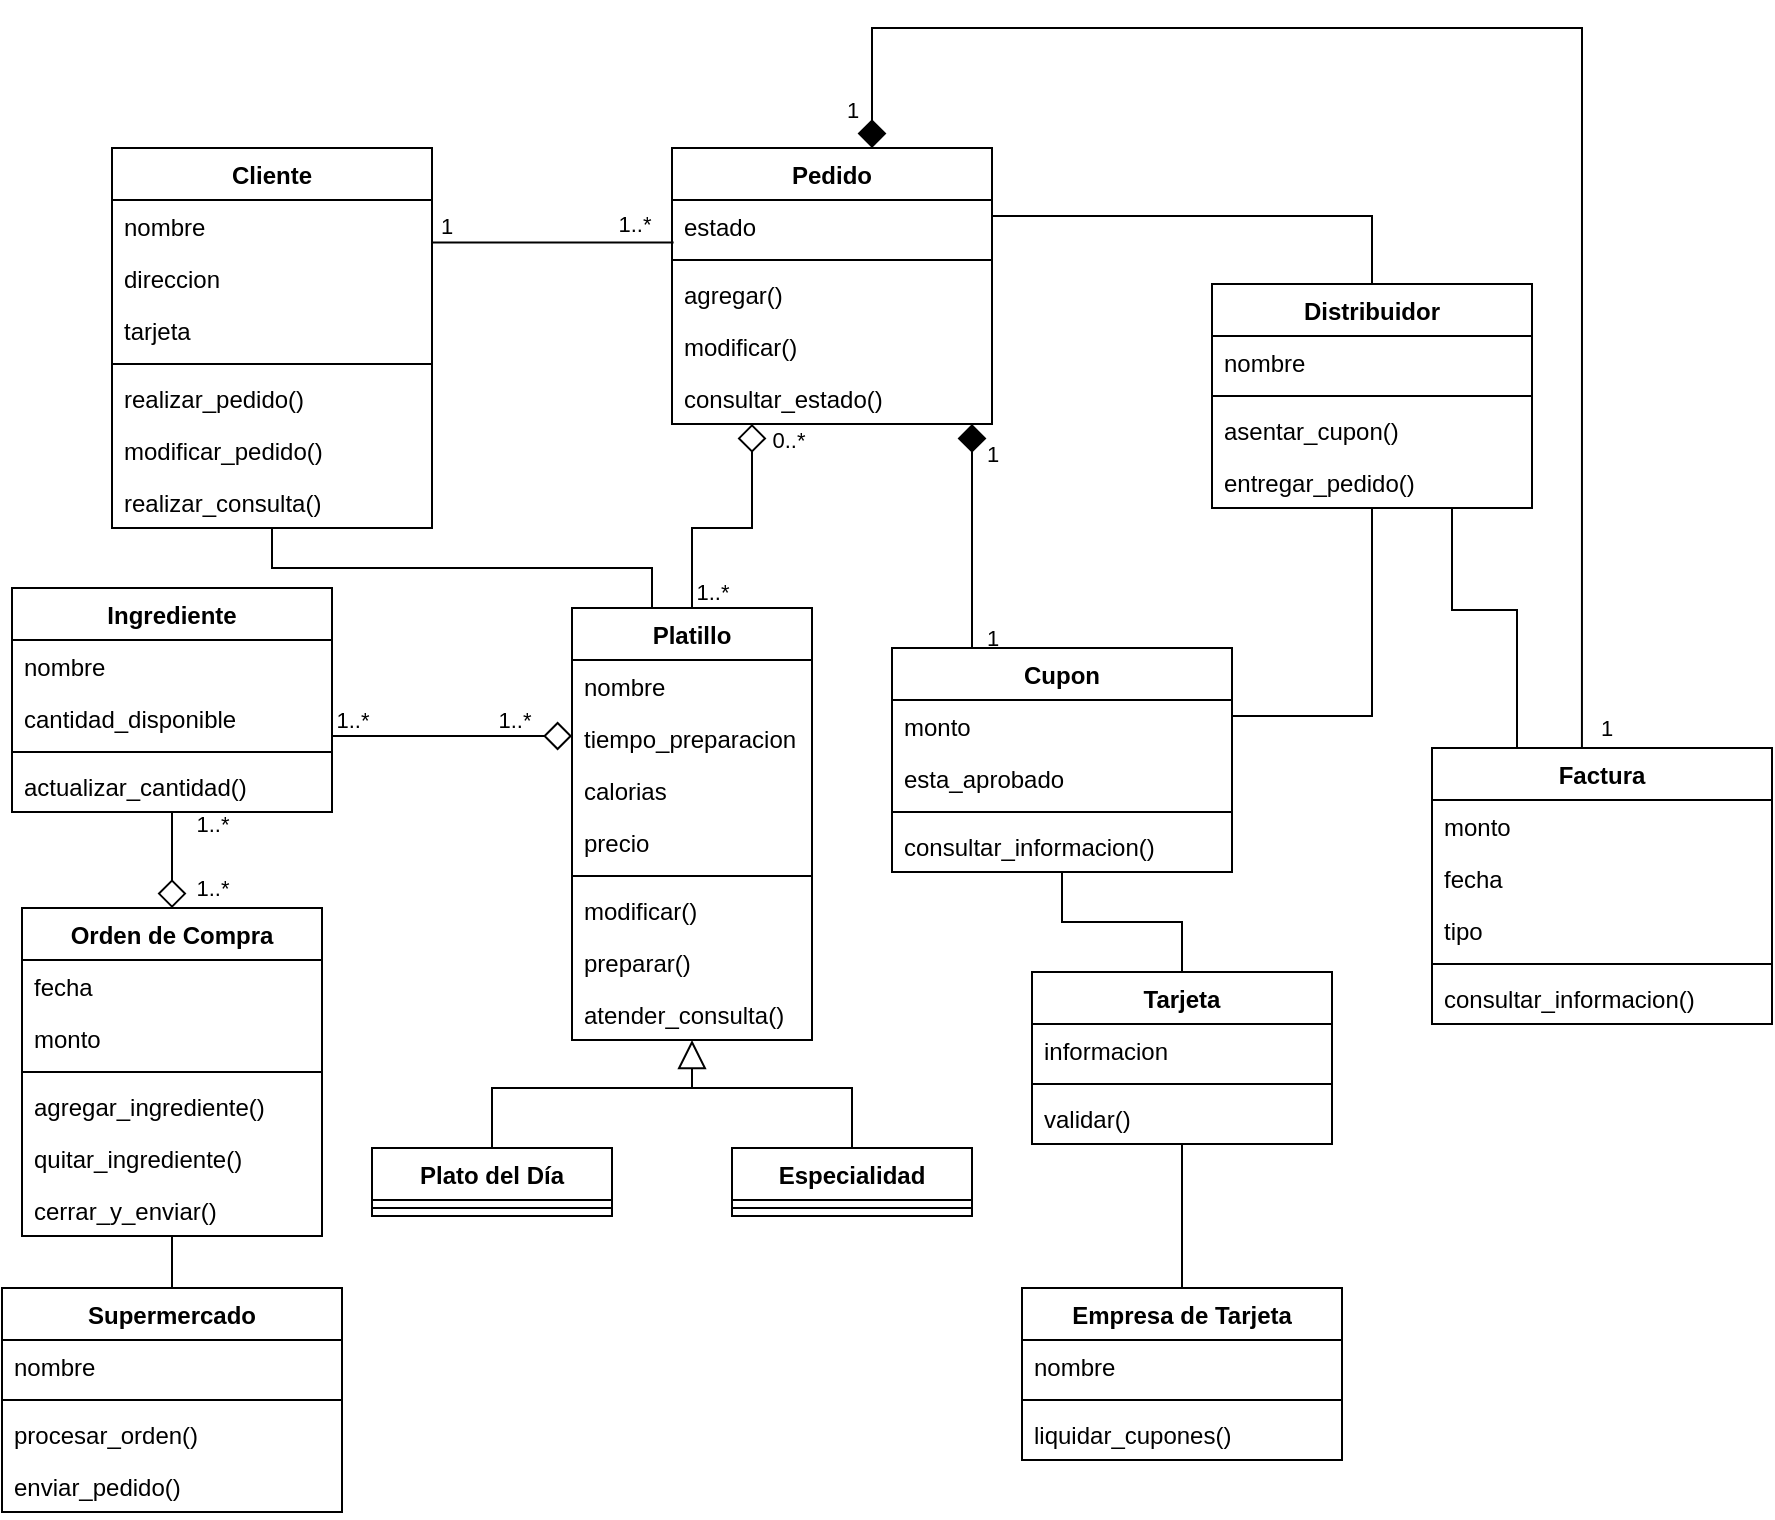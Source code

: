 <mxfile version="13.9.9" type="device"><diagram id="4DIhjRtqW6QSHBKM0Tel" name="Page-1"><mxGraphModel dx="1635" dy="1918" grid="1" gridSize="10" guides="1" tooltips="1" connect="1" arrows="1" fold="1" page="1" pageScale="1" pageWidth="827" pageHeight="1169" math="0" shadow="0"><root><mxCell id="0"/><mxCell id="1" parent="0"/><mxCell id="qEK_nYYu9i1ggIHY3u9y-6" style="edgeStyle=orthogonalEdgeStyle;rounded=0;orthogonalLoop=1;jettySize=auto;html=1;endArrow=none;endFill=0;entryX=0.005;entryY=0.818;entryDx=0;entryDy=0;entryPerimeter=0;" parent="1" source="qU4Oq_mSzWkF3VptIo1u-21" target="q-6HoOmabYp_H9T_xtLy-69" edge="1"><mxGeometry relative="1" as="geometry"><Array as="points"><mxPoint x="300" y="47"/></Array></mxGeometry></mxCell><mxCell id="qEK_nYYu9i1ggIHY3u9y-27" value="1" style="edgeLabel;html=1;align=center;verticalAlign=middle;resizable=0;points=[];" parent="qEK_nYYu9i1ggIHY3u9y-6" vertex="1" connectable="0"><mxGeometry x="-0.308" relative="1" as="geometry"><mxPoint x="-34.83" y="-9" as="offset"/></mxGeometry></mxCell><mxCell id="qEK_nYYu9i1ggIHY3u9y-28" value="1..*" style="edgeLabel;html=1;align=center;verticalAlign=middle;resizable=0;points=[];" parent="qEK_nYYu9i1ggIHY3u9y-6" vertex="1" connectable="0"><mxGeometry x="0.663" y="1" relative="1" as="geometry"><mxPoint x="0.5" y="-8.92" as="offset"/></mxGeometry></mxCell><mxCell id="qEK_nYYu9i1ggIHY3u9y-22" style="edgeStyle=orthogonalEdgeStyle;rounded=0;orthogonalLoop=1;jettySize=auto;html=1;startArrow=none;startFill=0;startSize=12;endArrow=none;endFill=0;strokeWidth=1;" parent="1" source="qU4Oq_mSzWkF3VptIo1u-21" target="qU4Oq_mSzWkF3VptIo1u-98" edge="1"><mxGeometry relative="1" as="geometry"><Array as="points"><mxPoint x="160" y="210"/><mxPoint x="350" y="210"/></Array></mxGeometry></mxCell><mxCell id="qU4Oq_mSzWkF3VptIo1u-21" value="Cliente" style="swimlane;fontStyle=1;align=center;verticalAlign=top;childLayout=stackLayout;horizontal=1;startSize=26;horizontalStack=0;resizeParent=1;resizeParentMax=0;resizeLast=0;collapsible=1;marginBottom=0;" parent="1" vertex="1"><mxGeometry x="80" width="160" height="190" as="geometry"><mxRectangle x="50" y="30" width="70" height="26" as="alternateBounds"/></mxGeometry></mxCell><mxCell id="q-6HoOmabYp_H9T_xtLy-76" value="nombre" style="text;strokeColor=none;fillColor=none;align=left;verticalAlign=top;spacingLeft=4;spacingRight=4;overflow=hidden;rotatable=0;points=[[0,0.5],[1,0.5]];portConstraint=eastwest;" vertex="1" parent="qU4Oq_mSzWkF3VptIo1u-21"><mxGeometry y="26" width="160" height="26" as="geometry"/></mxCell><mxCell id="q-6HoOmabYp_H9T_xtLy-77" value="direccion" style="text;strokeColor=none;fillColor=none;align=left;verticalAlign=top;spacingLeft=4;spacingRight=4;overflow=hidden;rotatable=0;points=[[0,0.5],[1,0.5]];portConstraint=eastwest;" vertex="1" parent="qU4Oq_mSzWkF3VptIo1u-21"><mxGeometry y="52" width="160" height="26" as="geometry"/></mxCell><mxCell id="q-6HoOmabYp_H9T_xtLy-78" value="tarjeta" style="text;strokeColor=none;fillColor=none;align=left;verticalAlign=top;spacingLeft=4;spacingRight=4;overflow=hidden;rotatable=0;points=[[0,0.5],[1,0.5]];portConstraint=eastwest;" vertex="1" parent="qU4Oq_mSzWkF3VptIo1u-21"><mxGeometry y="78" width="160" height="26" as="geometry"/></mxCell><mxCell id="qU4Oq_mSzWkF3VptIo1u-23" value="" style="line;strokeWidth=1;fillColor=none;align=left;verticalAlign=middle;spacingTop=-1;spacingLeft=3;spacingRight=3;rotatable=0;labelPosition=right;points=[];portConstraint=eastwest;" parent="qU4Oq_mSzWkF3VptIo1u-21" vertex="1"><mxGeometry y="104" width="160" height="8" as="geometry"/></mxCell><mxCell id="q-6HoOmabYp_H9T_xtLy-73" value="realizar_pedido()" style="text;strokeColor=none;fillColor=none;align=left;verticalAlign=top;spacingLeft=4;spacingRight=4;overflow=hidden;rotatable=0;points=[[0,0.5],[1,0.5]];portConstraint=eastwest;" vertex="1" parent="qU4Oq_mSzWkF3VptIo1u-21"><mxGeometry y="112" width="160" height="26" as="geometry"/></mxCell><mxCell id="q-6HoOmabYp_H9T_xtLy-74" value="modificar_pedido()" style="text;strokeColor=none;fillColor=none;align=left;verticalAlign=top;spacingLeft=4;spacingRight=4;overflow=hidden;rotatable=0;points=[[0,0.5],[1,0.5]];portConstraint=eastwest;" vertex="1" parent="qU4Oq_mSzWkF3VptIo1u-21"><mxGeometry y="138" width="160" height="26" as="geometry"/></mxCell><mxCell id="q-6HoOmabYp_H9T_xtLy-75" value="realizar_consulta()" style="text;strokeColor=none;fillColor=none;align=left;verticalAlign=top;spacingLeft=4;spacingRight=4;overflow=hidden;rotatable=0;points=[[0,0.5],[1,0.5]];portConstraint=eastwest;" vertex="1" parent="qU4Oq_mSzWkF3VptIo1u-21"><mxGeometry y="164" width="160" height="26" as="geometry"/></mxCell><mxCell id="qU4Oq_mSzWkF3VptIo1u-38" value="Empresa de Tarjeta" style="swimlane;fontStyle=1;align=center;verticalAlign=top;childLayout=stackLayout;horizontal=1;startSize=26;horizontalStack=0;resizeParent=1;resizeParentMax=0;resizeLast=0;collapsible=1;marginBottom=0;" parent="1" vertex="1"><mxGeometry x="535" y="570" width="160" height="86" as="geometry"><mxRectangle x="50" y="30" width="70" height="26" as="alternateBounds"/></mxGeometry></mxCell><mxCell id="q-6HoOmabYp_H9T_xtLy-83" value="nombre" style="text;strokeColor=none;fillColor=none;align=left;verticalAlign=top;spacingLeft=4;spacingRight=4;overflow=hidden;rotatable=0;points=[[0,0.5],[1,0.5]];portConstraint=eastwest;" vertex="1" parent="qU4Oq_mSzWkF3VptIo1u-38"><mxGeometry y="26" width="160" height="26" as="geometry"/></mxCell><mxCell id="qU4Oq_mSzWkF3VptIo1u-39" value="" style="line;strokeWidth=1;fillColor=none;align=left;verticalAlign=middle;spacingTop=-1;spacingLeft=3;spacingRight=3;rotatable=0;labelPosition=right;points=[];portConstraint=eastwest;" parent="qU4Oq_mSzWkF3VptIo1u-38" vertex="1"><mxGeometry y="52" width="160" height="8" as="geometry"/></mxCell><mxCell id="qU4Oq_mSzWkF3VptIo1u-50" value="liquidar_cupones()" style="text;strokeColor=none;fillColor=none;align=left;verticalAlign=top;spacingLeft=4;spacingRight=4;overflow=hidden;rotatable=0;points=[[0,0.5],[1,0.5]];portConstraint=eastwest;" parent="qU4Oq_mSzWkF3VptIo1u-38" vertex="1"><mxGeometry y="60" width="160" height="26" as="geometry"/></mxCell><mxCell id="qEK_nYYu9i1ggIHY3u9y-18" style="edgeStyle=orthogonalEdgeStyle;rounded=0;orthogonalLoop=1;jettySize=auto;html=1;startArrow=diamond;startFill=0;startSize=12;endArrow=none;endFill=0;strokeWidth=1;exitX=0.5;exitY=0;exitDx=0;exitDy=0;" parent="1" source="q-6HoOmabYp_H9T_xtLy-5" target="qEK_nYYu9i1ggIHY3u9y-1" edge="1"><mxGeometry relative="1" as="geometry"/></mxCell><mxCell id="q-6HoOmabYp_H9T_xtLy-30" value="1..*" style="edgeLabel;html=1;align=center;verticalAlign=middle;resizable=0;points=[];" vertex="1" connectable="0" parent="qEK_nYYu9i1ggIHY3u9y-18"><mxGeometry x="-0.066" y="1" relative="1" as="geometry"><mxPoint x="21" y="14.4" as="offset"/></mxGeometry></mxCell><mxCell id="q-6HoOmabYp_H9T_xtLy-32" value="1..*" style="edgeLabel;html=1;align=center;verticalAlign=middle;resizable=0;points=[];" vertex="1" connectable="0" parent="qEK_nYYu9i1ggIHY3u9y-18"><mxGeometry x="0.786" relative="1" as="geometry"><mxPoint x="20" as="offset"/></mxGeometry></mxCell><mxCell id="qU4Oq_mSzWkF3VptIo1u-42" value="Supermercado" style="swimlane;fontStyle=1;align=center;verticalAlign=top;childLayout=stackLayout;horizontal=1;startSize=26;horizontalStack=0;resizeParent=1;resizeParentMax=0;resizeLast=0;collapsible=1;marginBottom=0;" parent="1" vertex="1"><mxGeometry x="25" y="570" width="170" height="112" as="geometry"><mxRectangle x="50" y="30" width="70" height="26" as="alternateBounds"/></mxGeometry></mxCell><mxCell id="q-6HoOmabYp_H9T_xtLy-82" value="nombre" style="text;strokeColor=none;fillColor=none;align=left;verticalAlign=top;spacingLeft=4;spacingRight=4;overflow=hidden;rotatable=0;points=[[0,0.5],[1,0.5]];portConstraint=eastwest;" vertex="1" parent="qU4Oq_mSzWkF3VptIo1u-42"><mxGeometry y="26" width="170" height="26" as="geometry"/></mxCell><mxCell id="qU4Oq_mSzWkF3VptIo1u-43" value="" style="line;strokeWidth=1;fillColor=none;align=left;verticalAlign=middle;spacingTop=-1;spacingLeft=3;spacingRight=3;rotatable=0;labelPosition=right;points=[];portConstraint=eastwest;" parent="qU4Oq_mSzWkF3VptIo1u-42" vertex="1"><mxGeometry y="52" width="170" height="8" as="geometry"/></mxCell><mxCell id="qU4Oq_mSzWkF3VptIo1u-45" value="procesar_orden()" style="text;strokeColor=none;fillColor=none;align=left;verticalAlign=top;spacingLeft=4;spacingRight=4;overflow=hidden;rotatable=0;points=[[0,0.5],[1,0.5]];portConstraint=eastwest;" parent="qU4Oq_mSzWkF3VptIo1u-42" vertex="1"><mxGeometry y="60" width="170" height="26" as="geometry"/></mxCell><mxCell id="q-6HoOmabYp_H9T_xtLy-26" value="enviar_pedido()" style="text;strokeColor=none;fillColor=none;align=left;verticalAlign=top;spacingLeft=4;spacingRight=4;overflow=hidden;rotatable=0;points=[[0,0.5],[1,0.5]];portConstraint=eastwest;" vertex="1" parent="qU4Oq_mSzWkF3VptIo1u-42"><mxGeometry y="86" width="170" height="26" as="geometry"/></mxCell><mxCell id="q-6HoOmabYp_H9T_xtLy-60" style="edgeStyle=orthogonalEdgeStyle;rounded=0;orthogonalLoop=1;jettySize=auto;html=1;entryX=0.25;entryY=0;entryDx=0;entryDy=0;startArrow=none;startFill=0;startSize=12;endArrow=none;endFill=0;" edge="1" parent="1" source="qU4Oq_mSzWkF3VptIo1u-46" target="qEK_nYYu9i1ggIHY3u9y-10"><mxGeometry relative="1" as="geometry"><Array as="points"><mxPoint x="750" y="231"/><mxPoint x="783" y="231"/></Array></mxGeometry></mxCell><mxCell id="qU4Oq_mSzWkF3VptIo1u-46" value="Distribuidor" style="swimlane;fontStyle=1;align=center;verticalAlign=top;childLayout=stackLayout;horizontal=1;startSize=26;horizontalStack=0;resizeParent=1;resizeParentMax=0;resizeLast=0;collapsible=1;marginBottom=0;" parent="1" vertex="1"><mxGeometry x="630" y="68" width="160" height="112" as="geometry"><mxRectangle x="50" y="30" width="70" height="26" as="alternateBounds"/></mxGeometry></mxCell><mxCell id="q-6HoOmabYp_H9T_xtLy-62" value="nombre" style="text;strokeColor=none;fillColor=none;align=left;verticalAlign=top;spacingLeft=4;spacingRight=4;overflow=hidden;rotatable=0;points=[[0,0.5],[1,0.5]];portConstraint=eastwest;" vertex="1" parent="qU4Oq_mSzWkF3VptIo1u-46"><mxGeometry y="26" width="160" height="26" as="geometry"/></mxCell><mxCell id="qU4Oq_mSzWkF3VptIo1u-47" value="" style="line;strokeWidth=1;fillColor=none;align=left;verticalAlign=middle;spacingTop=-1;spacingLeft=3;spacingRight=3;rotatable=0;labelPosition=right;points=[];portConstraint=eastwest;" parent="qU4Oq_mSzWkF3VptIo1u-46" vertex="1"><mxGeometry y="52" width="160" height="8" as="geometry"/></mxCell><mxCell id="qU4Oq_mSzWkF3VptIo1u-51" value="asentar_cupon()" style="text;strokeColor=none;fillColor=none;align=left;verticalAlign=top;spacingLeft=4;spacingRight=4;overflow=hidden;rotatable=0;points=[[0,0.5],[1,0.5]];portConstraint=eastwest;" parent="qU4Oq_mSzWkF3VptIo1u-46" vertex="1"><mxGeometry y="60" width="160" height="26" as="geometry"/></mxCell><mxCell id="q-6HoOmabYp_H9T_xtLy-61" value="entregar_pedido()" style="text;strokeColor=none;fillColor=none;align=left;verticalAlign=top;spacingLeft=4;spacingRight=4;overflow=hidden;rotatable=0;points=[[0,0.5],[1,0.5]];portConstraint=eastwest;" vertex="1" parent="qU4Oq_mSzWkF3VptIo1u-46"><mxGeometry y="86" width="160" height="26" as="geometry"/></mxCell><mxCell id="qEK_nYYu9i1ggIHY3u9y-8" style="edgeStyle=orthogonalEdgeStyle;rounded=0;orthogonalLoop=1;jettySize=auto;html=1;entryX=0.5;entryY=0;entryDx=0;entryDy=0;startArrow=diamond;startFill=0;startSize=12;endArrow=none;endFill=0;strokeWidth=1;" parent="1" source="qU4Oq_mSzWkF3VptIo1u-64" target="qU4Oq_mSzWkF3VptIo1u-98" edge="1"><mxGeometry relative="1" as="geometry"><Array as="points"><mxPoint x="400" y="190"/><mxPoint x="370" y="190"/></Array></mxGeometry></mxCell><mxCell id="qEK_nYYu9i1ggIHY3u9y-31" value="1..*" style="edgeLabel;html=1;align=center;verticalAlign=middle;resizable=0;points=[];" parent="qEK_nYYu9i1ggIHY3u9y-8" vertex="1" connectable="0"><mxGeometry x="0.14" relative="1" as="geometry"><mxPoint x="-2.5" y="32" as="offset"/></mxGeometry></mxCell><mxCell id="qEK_nYYu9i1ggIHY3u9y-32" value="0..*" style="edgeLabel;html=1;align=center;verticalAlign=middle;resizable=0;points=[];" parent="qEK_nYYu9i1ggIHY3u9y-8" vertex="1" connectable="0"><mxGeometry x="-0.253" y="-1" relative="1" as="geometry"><mxPoint x="19" y="-37.65" as="offset"/></mxGeometry></mxCell><mxCell id="qEK_nYYu9i1ggIHY3u9y-15" style="edgeStyle=orthogonalEdgeStyle;rounded=0;orthogonalLoop=1;jettySize=auto;html=1;entryX=0.441;entryY=0.016;entryDx=0;entryDy=0;startArrow=diamond;startFill=1;startSize=12;endArrow=none;endFill=0;strokeWidth=1;entryPerimeter=0;" parent="1" source="qU4Oq_mSzWkF3VptIo1u-64" target="qEK_nYYu9i1ggIHY3u9y-10" edge="1"><mxGeometry relative="1" as="geometry"><Array as="points"><mxPoint x="460" y="-60"/><mxPoint x="815" y="-60"/></Array></mxGeometry></mxCell><mxCell id="qEK_nYYu9i1ggIHY3u9y-33" value="1" style="edgeLabel;html=1;align=center;verticalAlign=middle;resizable=0;points=[];" parent="qEK_nYYu9i1ggIHY3u9y-15" vertex="1" connectable="0"><mxGeometry x="0.749" y="-1" relative="1" as="geometry"><mxPoint x="13.02" y="85.48" as="offset"/></mxGeometry></mxCell><mxCell id="qEK_nYYu9i1ggIHY3u9y-34" value="1" style="edgeLabel;html=1;align=center;verticalAlign=middle;resizable=0;points=[];" parent="qEK_nYYu9i1ggIHY3u9y-15" vertex="1" connectable="0"><mxGeometry x="-0.849" y="-2" relative="1" as="geometry"><mxPoint x="-12.0" y="38.87" as="offset"/></mxGeometry></mxCell><mxCell id="q-6HoOmabYp_H9T_xtLy-14" style="edgeStyle=orthogonalEdgeStyle;rounded=0;orthogonalLoop=1;jettySize=auto;html=1;endArrow=none;endFill=0;startArrow=diamond;startFill=1;startSize=12;" edge="1" parent="1" source="qU4Oq_mSzWkF3VptIo1u-64" target="q-6HoOmabYp_H9T_xtLy-1"><mxGeometry relative="1" as="geometry"><Array as="points"><mxPoint x="510" y="170"/><mxPoint x="510" y="170"/></Array></mxGeometry></mxCell><mxCell id="q-6HoOmabYp_H9T_xtLy-15" value="1" style="edgeLabel;html=1;align=center;verticalAlign=middle;resizable=0;points=[];" vertex="1" connectable="0" parent="q-6HoOmabYp_H9T_xtLy-14"><mxGeometry x="-0.891" y="2" relative="1" as="geometry"><mxPoint x="8" y="9.06" as="offset"/></mxGeometry></mxCell><mxCell id="q-6HoOmabYp_H9T_xtLy-16" value="1" style="edgeLabel;html=1;align=center;verticalAlign=middle;resizable=0;points=[];" vertex="1" connectable="0" parent="q-6HoOmabYp_H9T_xtLy-14"><mxGeometry x="0.852" y="1" relative="1" as="geometry"><mxPoint x="9" y="3.43" as="offset"/></mxGeometry></mxCell><mxCell id="q-6HoOmabYp_H9T_xtLy-17" style="edgeStyle=orthogonalEdgeStyle;rounded=0;orthogonalLoop=1;jettySize=auto;html=1;startArrow=none;startFill=0;startSize=12;endArrow=none;endFill=0;" edge="1" parent="1" source="qU4Oq_mSzWkF3VptIo1u-64" target="qU4Oq_mSzWkF3VptIo1u-46"><mxGeometry relative="1" as="geometry"><Array as="points"><mxPoint x="710" y="34"/></Array></mxGeometry></mxCell><mxCell id="qU4Oq_mSzWkF3VptIo1u-64" value="Pedido" style="swimlane;fontStyle=1;align=center;verticalAlign=top;childLayout=stackLayout;horizontal=1;startSize=26;horizontalStack=0;resizeParent=1;resizeParentMax=0;resizeLast=0;collapsible=1;marginBottom=0;" parent="1" vertex="1"><mxGeometry x="360" width="160" height="138" as="geometry"><mxRectangle x="50" y="30" width="70" height="26" as="alternateBounds"/></mxGeometry></mxCell><mxCell id="q-6HoOmabYp_H9T_xtLy-69" value="estado" style="text;strokeColor=none;fillColor=none;align=left;verticalAlign=top;spacingLeft=4;spacingRight=4;overflow=hidden;rotatable=0;points=[[0,0.5],[1,0.5]];portConstraint=eastwest;" vertex="1" parent="qU4Oq_mSzWkF3VptIo1u-64"><mxGeometry y="26" width="160" height="26" as="geometry"/></mxCell><mxCell id="qU4Oq_mSzWkF3VptIo1u-65" value="" style="line;strokeWidth=1;fillColor=none;align=left;verticalAlign=middle;spacingTop=-1;spacingLeft=3;spacingRight=3;rotatable=0;labelPosition=right;points=[];portConstraint=eastwest;" parent="qU4Oq_mSzWkF3VptIo1u-64" vertex="1"><mxGeometry y="52" width="160" height="8" as="geometry"/></mxCell><mxCell id="q-6HoOmabYp_H9T_xtLy-67" value="agregar()" style="text;strokeColor=none;fillColor=none;align=left;verticalAlign=top;spacingLeft=4;spacingRight=4;overflow=hidden;rotatable=0;points=[[0,0.5],[1,0.5]];portConstraint=eastwest;" vertex="1" parent="qU4Oq_mSzWkF3VptIo1u-64"><mxGeometry y="60" width="160" height="26" as="geometry"/></mxCell><mxCell id="qU4Oq_mSzWkF3VptIo1u-67" value="modificar()" style="text;strokeColor=none;fillColor=none;align=left;verticalAlign=top;spacingLeft=4;spacingRight=4;overflow=hidden;rotatable=0;points=[[0,0.5],[1,0.5]];portConstraint=eastwest;" parent="qU4Oq_mSzWkF3VptIo1u-64" vertex="1"><mxGeometry y="86" width="160" height="26" as="geometry"/></mxCell><mxCell id="q-6HoOmabYp_H9T_xtLy-71" value="consultar_estado()" style="text;strokeColor=none;fillColor=none;align=left;verticalAlign=top;spacingLeft=4;spacingRight=4;overflow=hidden;rotatable=0;points=[[0,0.5],[1,0.5]];portConstraint=eastwest;" vertex="1" parent="qU4Oq_mSzWkF3VptIo1u-64"><mxGeometry y="112" width="160" height="26" as="geometry"/></mxCell><mxCell id="qEK_nYYu9i1ggIHY3u9y-7" style="edgeStyle=orthogonalEdgeStyle;rounded=0;orthogonalLoop=1;jettySize=auto;html=1;entryX=1;entryY=0.5;entryDx=0;entryDy=0;endArrow=none;endFill=0;startArrow=diamond;startFill=0;startSize=12;" parent="1" source="qU4Oq_mSzWkF3VptIo1u-98" target="qEK_nYYu9i1ggIHY3u9y-1" edge="1"><mxGeometry relative="1" as="geometry"><Array as="points"><mxPoint x="280" y="294"/><mxPoint x="280" y="294"/></Array></mxGeometry></mxCell><mxCell id="qEK_nYYu9i1ggIHY3u9y-36" value="1..*" style="edgeLabel;html=1;align=center;verticalAlign=middle;resizable=0;points=[];" parent="qEK_nYYu9i1ggIHY3u9y-7" vertex="1" connectable="0"><mxGeometry x="0.717" y="-2" relative="1" as="geometry"><mxPoint x="8.33" y="-6" as="offset"/></mxGeometry></mxCell><mxCell id="qEK_nYYu9i1ggIHY3u9y-37" value="1..*" style="edgeLabel;html=1;align=center;verticalAlign=middle;resizable=0;points=[];" parent="qEK_nYYu9i1ggIHY3u9y-7" vertex="1" connectable="0"><mxGeometry x="-0.359" relative="1" as="geometry"><mxPoint x="14.33" y="-8.01" as="offset"/></mxGeometry></mxCell><mxCell id="q-6HoOmabYp_H9T_xtLy-52" style="edgeStyle=orthogonalEdgeStyle;rounded=0;orthogonalLoop=1;jettySize=auto;html=1;entryX=0.5;entryY=0;entryDx=0;entryDy=0;startArrow=block;startFill=0;startSize=12;endArrow=none;endFill=0;" edge="1" parent="1" source="qU4Oq_mSzWkF3VptIo1u-98" target="q-6HoOmabYp_H9T_xtLy-42"><mxGeometry relative="1" as="geometry"><Array as="points"><mxPoint x="370" y="470"/><mxPoint x="270" y="470"/></Array></mxGeometry></mxCell><mxCell id="qU4Oq_mSzWkF3VptIo1u-98" value="Platillo" style="swimlane;fontStyle=1;align=center;verticalAlign=top;childLayout=stackLayout;horizontal=1;startSize=26;horizontalStack=0;resizeParent=1;resizeParentMax=0;resizeLast=0;collapsible=1;marginBottom=0;" parent="1" vertex="1"><mxGeometry x="310" y="230" width="120" height="216" as="geometry"><mxRectangle x="50" y="30" width="70" height="26" as="alternateBounds"/></mxGeometry></mxCell><mxCell id="q-6HoOmabYp_H9T_xtLy-36" value="nombre" style="text;strokeColor=none;fillColor=none;align=left;verticalAlign=top;spacingLeft=4;spacingRight=4;overflow=hidden;rotatable=0;points=[[0,0.5],[1,0.5]];portConstraint=eastwest;" vertex="1" parent="qU4Oq_mSzWkF3VptIo1u-98"><mxGeometry y="26" width="120" height="26" as="geometry"/></mxCell><mxCell id="q-6HoOmabYp_H9T_xtLy-37" value="tiempo_preparacion" style="text;strokeColor=none;fillColor=none;align=left;verticalAlign=top;spacingLeft=4;spacingRight=4;overflow=hidden;rotatable=0;points=[[0,0.5],[1,0.5]];portConstraint=eastwest;" vertex="1" parent="qU4Oq_mSzWkF3VptIo1u-98"><mxGeometry y="52" width="120" height="26" as="geometry"/></mxCell><mxCell id="q-6HoOmabYp_H9T_xtLy-38" value="calorias" style="text;strokeColor=none;fillColor=none;align=left;verticalAlign=top;spacingLeft=4;spacingRight=4;overflow=hidden;rotatable=0;points=[[0,0.5],[1,0.5]];portConstraint=eastwest;" vertex="1" parent="qU4Oq_mSzWkF3VptIo1u-98"><mxGeometry y="78" width="120" height="26" as="geometry"/></mxCell><mxCell id="q-6HoOmabYp_H9T_xtLy-39" value="precio" style="text;strokeColor=none;fillColor=none;align=left;verticalAlign=top;spacingLeft=4;spacingRight=4;overflow=hidden;rotatable=0;points=[[0,0.5],[1,0.5]];portConstraint=eastwest;" vertex="1" parent="qU4Oq_mSzWkF3VptIo1u-98"><mxGeometry y="104" width="120" height="26" as="geometry"/></mxCell><mxCell id="qU4Oq_mSzWkF3VptIo1u-99" value="" style="line;strokeWidth=1;fillColor=none;align=left;verticalAlign=middle;spacingTop=-1;spacingLeft=3;spacingRight=3;rotatable=0;labelPosition=right;points=[];portConstraint=eastwest;" parent="qU4Oq_mSzWkF3VptIo1u-98" vertex="1"><mxGeometry y="130" width="120" height="8" as="geometry"/></mxCell><mxCell id="q-6HoOmabYp_H9T_xtLy-79" value="modificar()" style="text;strokeColor=none;fillColor=none;align=left;verticalAlign=top;spacingLeft=4;spacingRight=4;overflow=hidden;rotatable=0;points=[[0,0.5],[1,0.5]];portConstraint=eastwest;" vertex="1" parent="qU4Oq_mSzWkF3VptIo1u-98"><mxGeometry y="138" width="120" height="26" as="geometry"/></mxCell><mxCell id="q-6HoOmabYp_H9T_xtLy-35" value="preparar()" style="text;strokeColor=none;fillColor=none;align=left;verticalAlign=top;spacingLeft=4;spacingRight=4;overflow=hidden;rotatable=0;points=[[0,0.5],[1,0.5]];portConstraint=eastwest;" vertex="1" parent="qU4Oq_mSzWkF3VptIo1u-98"><mxGeometry y="164" width="120" height="26" as="geometry"/></mxCell><mxCell id="qU4Oq_mSzWkF3VptIo1u-101" value="atender_consulta()" style="text;strokeColor=none;fillColor=none;align=left;verticalAlign=top;spacingLeft=4;spacingRight=4;overflow=hidden;rotatable=0;points=[[0,0.5],[1,0.5]];portConstraint=eastwest;" parent="qU4Oq_mSzWkF3VptIo1u-98" vertex="1"><mxGeometry y="190" width="120" height="26" as="geometry"/></mxCell><mxCell id="qEK_nYYu9i1ggIHY3u9y-1" value="Ingrediente" style="swimlane;fontStyle=1;align=center;verticalAlign=top;childLayout=stackLayout;horizontal=1;startSize=26;horizontalStack=0;resizeParent=1;resizeParentMax=0;resizeLast=0;collapsible=1;marginBottom=0;" parent="1" vertex="1"><mxGeometry x="30" y="220" width="160" height="112" as="geometry"><mxRectangle x="50" y="30" width="70" height="26" as="alternateBounds"/></mxGeometry></mxCell><mxCell id="q-6HoOmabYp_H9T_xtLy-27" value="nombre" style="text;strokeColor=none;fillColor=none;align=left;verticalAlign=top;spacingLeft=4;spacingRight=4;overflow=hidden;rotatable=0;points=[[0,0.5],[1,0.5]];portConstraint=eastwest;" vertex="1" parent="qEK_nYYu9i1ggIHY3u9y-1"><mxGeometry y="26" width="160" height="26" as="geometry"/></mxCell><mxCell id="q-6HoOmabYp_H9T_xtLy-28" value="cantidad_disponible" style="text;strokeColor=none;fillColor=none;align=left;verticalAlign=top;spacingLeft=4;spacingRight=4;overflow=hidden;rotatable=0;points=[[0,0.5],[1,0.5]];portConstraint=eastwest;" vertex="1" parent="qEK_nYYu9i1ggIHY3u9y-1"><mxGeometry y="52" width="160" height="26" as="geometry"/></mxCell><mxCell id="qEK_nYYu9i1ggIHY3u9y-2" value="" style="line;strokeWidth=1;fillColor=none;align=left;verticalAlign=middle;spacingTop=-1;spacingLeft=3;spacingRight=3;rotatable=0;labelPosition=right;points=[];portConstraint=eastwest;" parent="qEK_nYYu9i1ggIHY3u9y-1" vertex="1"><mxGeometry y="78" width="160" height="8" as="geometry"/></mxCell><mxCell id="qEK_nYYu9i1ggIHY3u9y-4" value="actualizar_cantidad()" style="text;strokeColor=none;fillColor=none;align=left;verticalAlign=top;spacingLeft=4;spacingRight=4;overflow=hidden;rotatable=0;points=[[0,0.5],[1,0.5]];portConstraint=eastwest;" parent="qEK_nYYu9i1ggIHY3u9y-1" vertex="1"><mxGeometry y="86" width="160" height="26" as="geometry"/></mxCell><mxCell id="qEK_nYYu9i1ggIHY3u9y-10" value="Factura" style="swimlane;fontStyle=1;align=center;verticalAlign=top;childLayout=stackLayout;horizontal=1;startSize=26;horizontalStack=0;resizeParent=1;resizeParentMax=0;resizeLast=0;collapsible=1;marginBottom=0;" parent="1" vertex="1"><mxGeometry x="740" y="300" width="170" height="138" as="geometry"><mxRectangle x="50" y="30" width="70" height="26" as="alternateBounds"/></mxGeometry></mxCell><mxCell id="q-6HoOmabYp_H9T_xtLy-54" value="monto" style="text;strokeColor=none;fillColor=none;align=left;verticalAlign=top;spacingLeft=4;spacingRight=4;overflow=hidden;rotatable=0;points=[[0,0.5],[1,0.5]];portConstraint=eastwest;" vertex="1" parent="qEK_nYYu9i1ggIHY3u9y-10"><mxGeometry y="26" width="170" height="26" as="geometry"/></mxCell><mxCell id="q-6HoOmabYp_H9T_xtLy-56" value="fecha" style="text;strokeColor=none;fillColor=none;align=left;verticalAlign=top;spacingLeft=4;spacingRight=4;overflow=hidden;rotatable=0;points=[[0,0.5],[1,0.5]];portConstraint=eastwest;" vertex="1" parent="qEK_nYYu9i1ggIHY3u9y-10"><mxGeometry y="52" width="170" height="26" as="geometry"/></mxCell><mxCell id="q-6HoOmabYp_H9T_xtLy-58" value="tipo" style="text;strokeColor=none;fillColor=none;align=left;verticalAlign=top;spacingLeft=4;spacingRight=4;overflow=hidden;rotatable=0;points=[[0,0.5],[1,0.5]];portConstraint=eastwest;" vertex="1" parent="qEK_nYYu9i1ggIHY3u9y-10"><mxGeometry y="78" width="170" height="26" as="geometry"/></mxCell><mxCell id="qEK_nYYu9i1ggIHY3u9y-11" value="" style="line;strokeWidth=1;fillColor=none;align=left;verticalAlign=middle;spacingTop=-1;spacingLeft=3;spacingRight=3;rotatable=0;labelPosition=right;points=[];portConstraint=eastwest;" parent="qEK_nYYu9i1ggIHY3u9y-10" vertex="1"><mxGeometry y="104" width="170" height="8" as="geometry"/></mxCell><mxCell id="q-6HoOmabYp_H9T_xtLy-85" value="consultar_informacion()" style="text;strokeColor=none;fillColor=none;align=left;verticalAlign=top;spacingLeft=4;spacingRight=4;overflow=hidden;rotatable=0;points=[[0,0.5],[1,0.5]];portConstraint=eastwest;" vertex="1" parent="qEK_nYYu9i1ggIHY3u9y-10"><mxGeometry y="112" width="170" height="26" as="geometry"/></mxCell><mxCell id="q-6HoOmabYp_H9T_xtLy-19" style="edgeStyle=orthogonalEdgeStyle;rounded=0;orthogonalLoop=1;jettySize=auto;html=1;startArrow=none;startFill=0;startSize=12;endArrow=none;endFill=0;" edge="1" parent="1" source="q-6HoOmabYp_H9T_xtLy-1" target="qU4Oq_mSzWkF3VptIo1u-46"><mxGeometry relative="1" as="geometry"><mxPoint x="730" y="284" as="targetPoint"/><Array as="points"><mxPoint x="710" y="284"/></Array></mxGeometry></mxCell><mxCell id="q-6HoOmabYp_H9T_xtLy-64" style="edgeStyle=orthogonalEdgeStyle;rounded=0;orthogonalLoop=1;jettySize=auto;html=1;startArrow=none;startFill=0;startSize=12;endArrow=none;endFill=0;" edge="1" parent="1" source="q-6HoOmabYp_H9T_xtLy-1" target="q-6HoOmabYp_H9T_xtLy-9"><mxGeometry relative="1" as="geometry"/></mxCell><mxCell id="q-6HoOmabYp_H9T_xtLy-1" value="Cupon" style="swimlane;fontStyle=1;align=center;verticalAlign=top;childLayout=stackLayout;horizontal=1;startSize=26;horizontalStack=0;resizeParent=1;resizeParentMax=0;resizeLast=0;collapsible=1;marginBottom=0;" vertex="1" parent="1"><mxGeometry x="470" y="250" width="170" height="112" as="geometry"><mxRectangle x="50" y="30" width="70" height="26" as="alternateBounds"/></mxGeometry></mxCell><mxCell id="q-6HoOmabYp_H9T_xtLy-63" value="monto" style="text;strokeColor=none;fillColor=none;align=left;verticalAlign=top;spacingLeft=4;spacingRight=4;overflow=hidden;rotatable=0;points=[[0,0.5],[1,0.5]];portConstraint=eastwest;" vertex="1" parent="q-6HoOmabYp_H9T_xtLy-1"><mxGeometry y="26" width="170" height="26" as="geometry"/></mxCell><mxCell id="q-6HoOmabYp_H9T_xtLy-66" value="esta_aprobado" style="text;strokeColor=none;fillColor=none;align=left;verticalAlign=top;spacingLeft=4;spacingRight=4;overflow=hidden;rotatable=0;points=[[0,0.5],[1,0.5]];portConstraint=eastwest;" vertex="1" parent="q-6HoOmabYp_H9T_xtLy-1"><mxGeometry y="52" width="170" height="26" as="geometry"/></mxCell><mxCell id="q-6HoOmabYp_H9T_xtLy-2" value="" style="line;strokeWidth=1;fillColor=none;align=left;verticalAlign=middle;spacingTop=-1;spacingLeft=3;spacingRight=3;rotatable=0;labelPosition=right;points=[];portConstraint=eastwest;" vertex="1" parent="q-6HoOmabYp_H9T_xtLy-1"><mxGeometry y="78" width="170" height="8" as="geometry"/></mxCell><mxCell id="q-6HoOmabYp_H9T_xtLy-80" value="consultar_informacion()" style="text;strokeColor=none;fillColor=none;align=left;verticalAlign=top;spacingLeft=4;spacingRight=4;overflow=hidden;rotatable=0;points=[[0,0.5],[1,0.5]];portConstraint=eastwest;" vertex="1" parent="q-6HoOmabYp_H9T_xtLy-1"><mxGeometry y="86" width="170" height="26" as="geometry"/></mxCell><mxCell id="q-6HoOmabYp_H9T_xtLy-20" style="edgeStyle=orthogonalEdgeStyle;rounded=0;orthogonalLoop=1;jettySize=auto;html=1;entryX=0.5;entryY=0;entryDx=0;entryDy=0;startArrow=none;startFill=0;startSize=12;endArrow=none;endFill=0;" edge="1" parent="1" source="q-6HoOmabYp_H9T_xtLy-5" target="qU4Oq_mSzWkF3VptIo1u-42"><mxGeometry relative="1" as="geometry"/></mxCell><mxCell id="q-6HoOmabYp_H9T_xtLy-5" value="Orden de Compra" style="swimlane;fontStyle=1;align=center;verticalAlign=top;childLayout=stackLayout;horizontal=1;startSize=26;horizontalStack=0;resizeParent=1;resizeParentMax=0;resizeLast=0;collapsible=1;marginBottom=0;" vertex="1" parent="1"><mxGeometry x="35" y="380" width="150" height="164" as="geometry"><mxRectangle x="50" y="30" width="70" height="26" as="alternateBounds"/></mxGeometry></mxCell><mxCell id="q-6HoOmabYp_H9T_xtLy-33" value="fecha" style="text;strokeColor=none;fillColor=none;align=left;verticalAlign=top;spacingLeft=4;spacingRight=4;overflow=hidden;rotatable=0;points=[[0,0.5],[1,0.5]];portConstraint=eastwest;" vertex="1" parent="q-6HoOmabYp_H9T_xtLy-5"><mxGeometry y="26" width="150" height="26" as="geometry"/></mxCell><mxCell id="q-6HoOmabYp_H9T_xtLy-34" value="monto" style="text;strokeColor=none;fillColor=none;align=left;verticalAlign=top;spacingLeft=4;spacingRight=4;overflow=hidden;rotatable=0;points=[[0,0.5],[1,0.5]];portConstraint=eastwest;" vertex="1" parent="q-6HoOmabYp_H9T_xtLy-5"><mxGeometry y="52" width="150" height="26" as="geometry"/></mxCell><mxCell id="q-6HoOmabYp_H9T_xtLy-6" value="" style="line;strokeWidth=1;fillColor=none;align=left;verticalAlign=middle;spacingTop=-1;spacingLeft=3;spacingRight=3;rotatable=0;labelPosition=right;points=[];portConstraint=eastwest;" vertex="1" parent="q-6HoOmabYp_H9T_xtLy-5"><mxGeometry y="78" width="150" height="8" as="geometry"/></mxCell><mxCell id="q-6HoOmabYp_H9T_xtLy-8" value="agregar_ingrediente()" style="text;strokeColor=none;fillColor=none;align=left;verticalAlign=top;spacingLeft=4;spacingRight=4;overflow=hidden;rotatable=0;points=[[0,0.5],[1,0.5]];portConstraint=eastwest;" vertex="1" parent="q-6HoOmabYp_H9T_xtLy-5"><mxGeometry y="86" width="150" height="26" as="geometry"/></mxCell><mxCell id="q-6HoOmabYp_H9T_xtLy-23" value="quitar_ingrediente()" style="text;strokeColor=none;fillColor=none;align=left;verticalAlign=top;spacingLeft=4;spacingRight=4;overflow=hidden;rotatable=0;points=[[0,0.5],[1,0.5]];portConstraint=eastwest;" vertex="1" parent="q-6HoOmabYp_H9T_xtLy-5"><mxGeometry y="112" width="150" height="26" as="geometry"/></mxCell><mxCell id="q-6HoOmabYp_H9T_xtLy-24" value="cerrar_y_enviar()" style="text;strokeColor=none;fillColor=none;align=left;verticalAlign=top;spacingLeft=4;spacingRight=4;overflow=hidden;rotatable=0;points=[[0,0.5],[1,0.5]];portConstraint=eastwest;" vertex="1" parent="q-6HoOmabYp_H9T_xtLy-5"><mxGeometry y="138" width="150" height="26" as="geometry"/></mxCell><mxCell id="q-6HoOmabYp_H9T_xtLy-65" style="edgeStyle=orthogonalEdgeStyle;rounded=0;orthogonalLoop=1;jettySize=auto;html=1;entryX=0.5;entryY=0;entryDx=0;entryDy=0;startArrow=none;startFill=0;startSize=12;endArrow=none;endFill=0;" edge="1" parent="1" source="q-6HoOmabYp_H9T_xtLy-9" target="qU4Oq_mSzWkF3VptIo1u-38"><mxGeometry relative="1" as="geometry"><mxPoint x="615" y="500" as="sourcePoint"/><Array as="points"><mxPoint x="615" y="570"/></Array></mxGeometry></mxCell><mxCell id="q-6HoOmabYp_H9T_xtLy-9" value="Tarjeta" style="swimlane;fontStyle=1;align=center;verticalAlign=top;childLayout=stackLayout;horizontal=1;startSize=26;horizontalStack=0;resizeParent=1;resizeParentMax=0;resizeLast=0;collapsible=1;marginBottom=0;" vertex="1" parent="1"><mxGeometry x="540" y="412" width="150" height="86" as="geometry"><mxRectangle x="50" y="30" width="70" height="26" as="alternateBounds"/></mxGeometry></mxCell><mxCell id="q-6HoOmabYp_H9T_xtLy-81" value="informacion" style="text;strokeColor=none;fillColor=none;align=left;verticalAlign=top;spacingLeft=4;spacingRight=4;overflow=hidden;rotatable=0;points=[[0,0.5],[1,0.5]];portConstraint=eastwest;" vertex="1" parent="q-6HoOmabYp_H9T_xtLy-9"><mxGeometry y="26" width="150" height="26" as="geometry"/></mxCell><mxCell id="q-6HoOmabYp_H9T_xtLy-10" value="" style="line;strokeWidth=1;fillColor=none;align=left;verticalAlign=middle;spacingTop=-1;spacingLeft=3;spacingRight=3;rotatable=0;labelPosition=right;points=[];portConstraint=eastwest;" vertex="1" parent="q-6HoOmabYp_H9T_xtLy-9"><mxGeometry y="52" width="150" height="8" as="geometry"/></mxCell><mxCell id="qU4Oq_mSzWkF3VptIo1u-41" value="validar()" style="text;strokeColor=none;fillColor=none;align=left;verticalAlign=top;spacingLeft=4;spacingRight=4;overflow=hidden;rotatable=0;points=[[0,0.5],[1,0.5]];portConstraint=eastwest;" parent="q-6HoOmabYp_H9T_xtLy-9" vertex="1"><mxGeometry y="60" width="150" height="26" as="geometry"/></mxCell><mxCell id="q-6HoOmabYp_H9T_xtLy-42" value="Plato del Día" style="swimlane;fontStyle=1;align=center;verticalAlign=top;childLayout=stackLayout;horizontal=1;startSize=26;horizontalStack=0;resizeParent=1;resizeParentMax=0;resizeLast=0;collapsible=1;marginBottom=0;" vertex="1" parent="1"><mxGeometry x="210" y="500" width="120" height="34" as="geometry"><mxRectangle x="50" y="30" width="70" height="26" as="alternateBounds"/></mxGeometry></mxCell><mxCell id="q-6HoOmabYp_H9T_xtLy-47" value="" style="line;strokeWidth=1;fillColor=none;align=left;verticalAlign=middle;spacingTop=-1;spacingLeft=3;spacingRight=3;rotatable=0;labelPosition=right;points=[];portConstraint=eastwest;" vertex="1" parent="q-6HoOmabYp_H9T_xtLy-42"><mxGeometry y="26" width="120" height="8" as="geometry"/></mxCell><mxCell id="q-6HoOmabYp_H9T_xtLy-53" style="edgeStyle=orthogonalEdgeStyle;rounded=0;orthogonalLoop=1;jettySize=auto;html=1;startArrow=none;startFill=0;startSize=12;endArrow=none;endFill=0;" edge="1" parent="1" source="q-6HoOmabYp_H9T_xtLy-50"><mxGeometry relative="1" as="geometry"><mxPoint x="370" y="470" as="targetPoint"/><Array as="points"><mxPoint x="450" y="470"/></Array></mxGeometry></mxCell><mxCell id="q-6HoOmabYp_H9T_xtLy-50" value="Especialidad" style="swimlane;fontStyle=1;align=center;verticalAlign=top;childLayout=stackLayout;horizontal=1;startSize=26;horizontalStack=0;resizeParent=1;resizeParentMax=0;resizeLast=0;collapsible=1;marginBottom=0;" vertex="1" parent="1"><mxGeometry x="390" y="500" width="120" height="34" as="geometry"><mxRectangle x="50" y="30" width="70" height="26" as="alternateBounds"/></mxGeometry></mxCell><mxCell id="q-6HoOmabYp_H9T_xtLy-51" value="" style="line;strokeWidth=1;fillColor=none;align=left;verticalAlign=middle;spacingTop=-1;spacingLeft=3;spacingRight=3;rotatable=0;labelPosition=right;points=[];portConstraint=eastwest;" vertex="1" parent="q-6HoOmabYp_H9T_xtLy-50"><mxGeometry y="26" width="120" height="8" as="geometry"/></mxCell></root></mxGraphModel></diagram></mxfile>